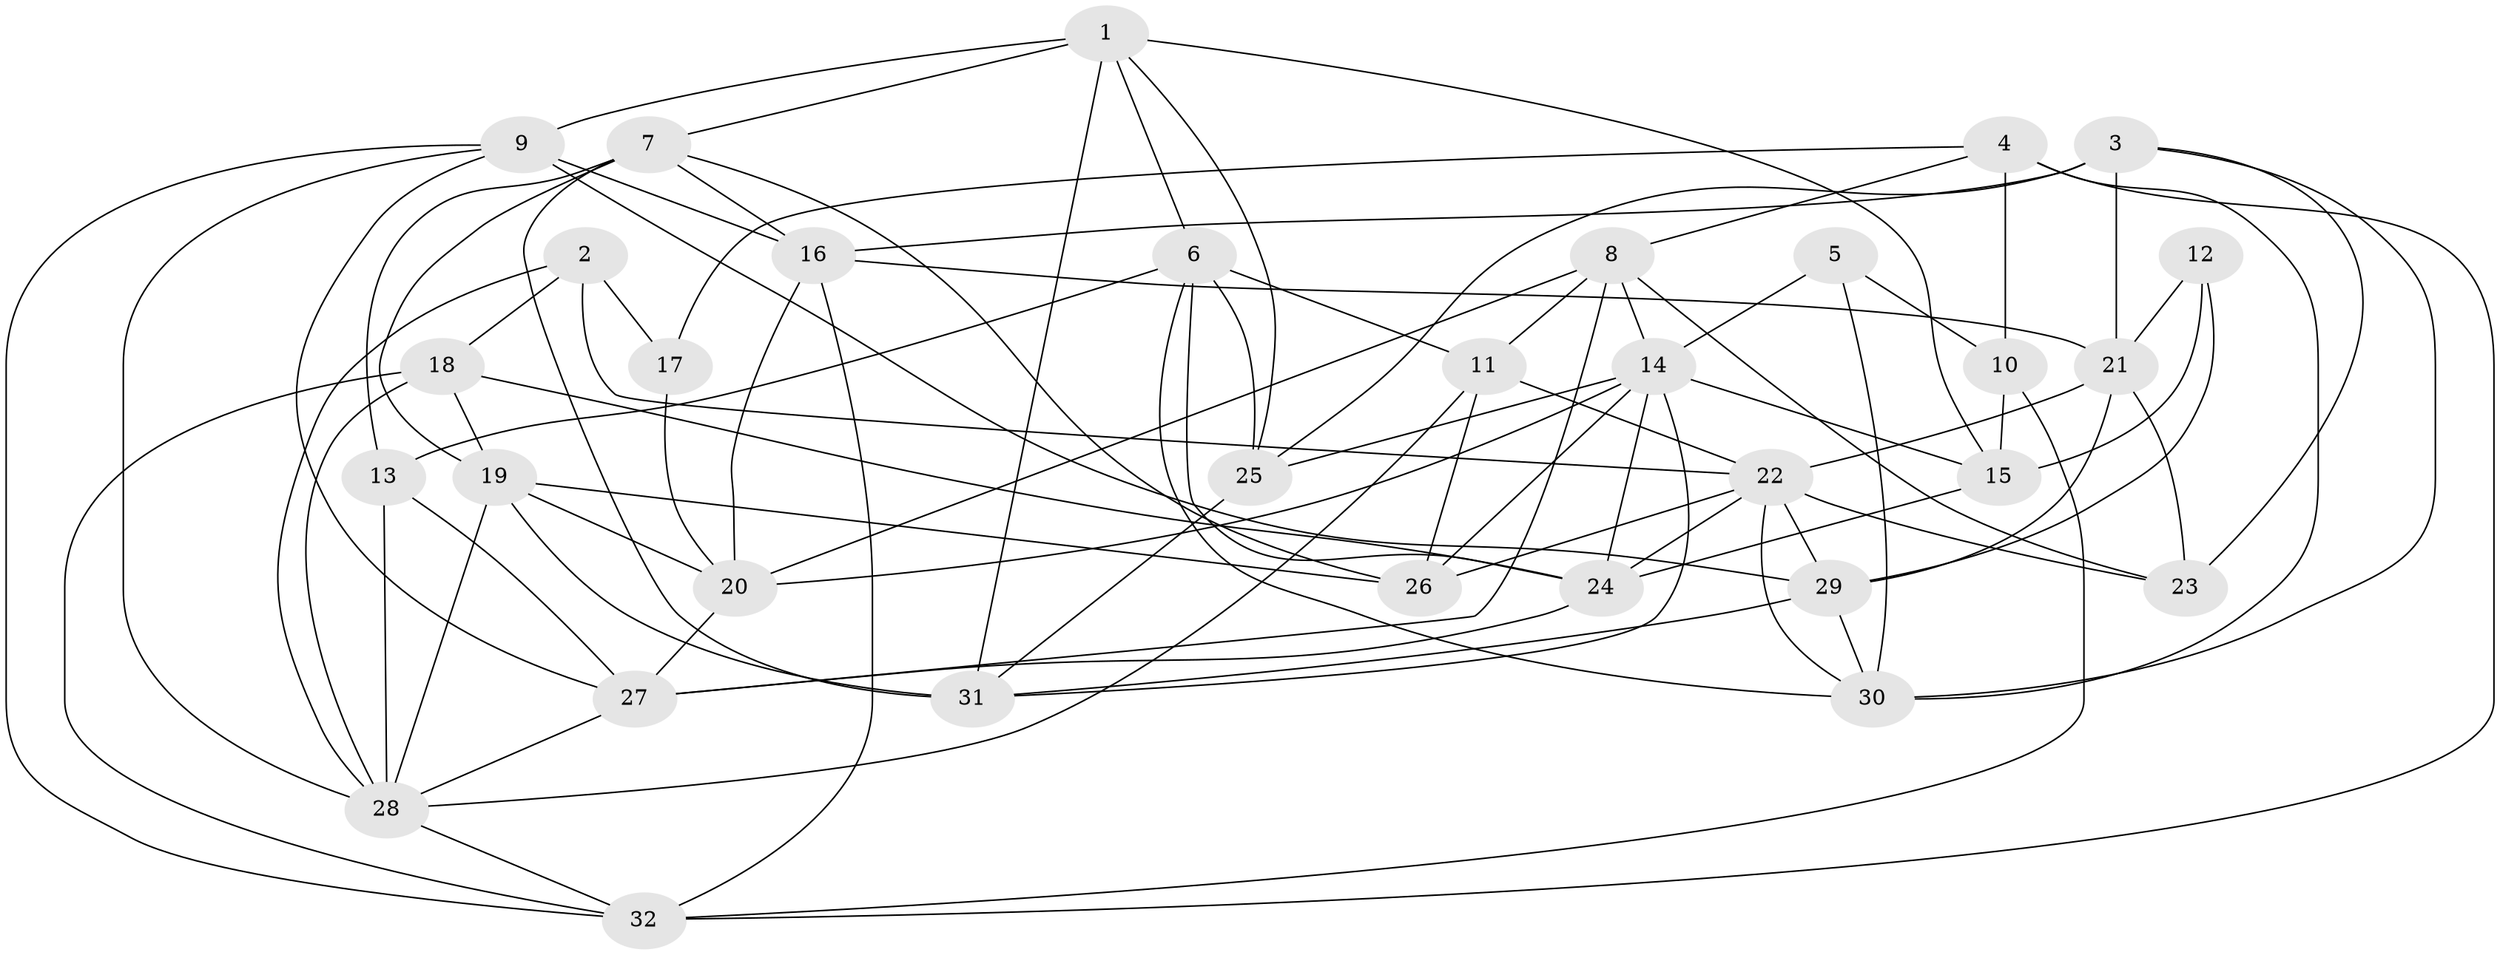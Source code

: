 // original degree distribution, {4: 1.0}
// Generated by graph-tools (version 1.1) at 2025/02/03/09/25 03:02:58]
// undirected, 32 vertices, 87 edges
graph export_dot {
graph [start="1"]
  node [color=gray90,style=filled];
  1;
  2;
  3;
  4;
  5;
  6;
  7;
  8;
  9;
  10;
  11;
  12;
  13;
  14;
  15;
  16;
  17;
  18;
  19;
  20;
  21;
  22;
  23;
  24;
  25;
  26;
  27;
  28;
  29;
  30;
  31;
  32;
  1 -- 6 [weight=1.0];
  1 -- 7 [weight=1.0];
  1 -- 9 [weight=1.0];
  1 -- 15 [weight=1.0];
  1 -- 25 [weight=1.0];
  1 -- 31 [weight=1.0];
  2 -- 17 [weight=2.0];
  2 -- 18 [weight=2.0];
  2 -- 22 [weight=1.0];
  2 -- 28 [weight=1.0];
  3 -- 16 [weight=1.0];
  3 -- 21 [weight=1.0];
  3 -- 23 [weight=1.0];
  3 -- 25 [weight=2.0];
  3 -- 30 [weight=1.0];
  4 -- 8 [weight=1.0];
  4 -- 10 [weight=2.0];
  4 -- 17 [weight=1.0];
  4 -- 30 [weight=1.0];
  4 -- 32 [weight=1.0];
  5 -- 10 [weight=2.0];
  5 -- 14 [weight=1.0];
  5 -- 30 [weight=1.0];
  6 -- 11 [weight=1.0];
  6 -- 13 [weight=1.0];
  6 -- 24 [weight=1.0];
  6 -- 25 [weight=1.0];
  6 -- 30 [weight=1.0];
  7 -- 13 [weight=1.0];
  7 -- 16 [weight=1.0];
  7 -- 19 [weight=1.0];
  7 -- 26 [weight=1.0];
  7 -- 31 [weight=1.0];
  8 -- 11 [weight=1.0];
  8 -- 14 [weight=1.0];
  8 -- 20 [weight=1.0];
  8 -- 23 [weight=1.0];
  8 -- 27 [weight=1.0];
  9 -- 16 [weight=1.0];
  9 -- 27 [weight=1.0];
  9 -- 28 [weight=1.0];
  9 -- 29 [weight=1.0];
  9 -- 32 [weight=1.0];
  10 -- 15 [weight=1.0];
  10 -- 32 [weight=1.0];
  11 -- 22 [weight=1.0];
  11 -- 26 [weight=2.0];
  11 -- 28 [weight=1.0];
  12 -- 15 [weight=2.0];
  12 -- 21 [weight=1.0];
  12 -- 29 [weight=1.0];
  13 -- 27 [weight=1.0];
  13 -- 28 [weight=1.0];
  14 -- 15 [weight=1.0];
  14 -- 20 [weight=1.0];
  14 -- 24 [weight=1.0];
  14 -- 25 [weight=1.0];
  14 -- 26 [weight=1.0];
  14 -- 31 [weight=1.0];
  15 -- 24 [weight=1.0];
  16 -- 20 [weight=1.0];
  16 -- 21 [weight=1.0];
  16 -- 32 [weight=1.0];
  17 -- 20 [weight=1.0];
  18 -- 19 [weight=1.0];
  18 -- 24 [weight=1.0];
  18 -- 28 [weight=1.0];
  18 -- 32 [weight=1.0];
  19 -- 20 [weight=1.0];
  19 -- 26 [weight=1.0];
  19 -- 28 [weight=1.0];
  19 -- 31 [weight=1.0];
  20 -- 27 [weight=1.0];
  21 -- 22 [weight=1.0];
  21 -- 23 [weight=1.0];
  21 -- 29 [weight=1.0];
  22 -- 23 [weight=1.0];
  22 -- 24 [weight=1.0];
  22 -- 26 [weight=1.0];
  22 -- 29 [weight=1.0];
  22 -- 30 [weight=1.0];
  24 -- 27 [weight=1.0];
  25 -- 31 [weight=1.0];
  27 -- 28 [weight=1.0];
  28 -- 32 [weight=1.0];
  29 -- 30 [weight=1.0];
  29 -- 31 [weight=1.0];
}
